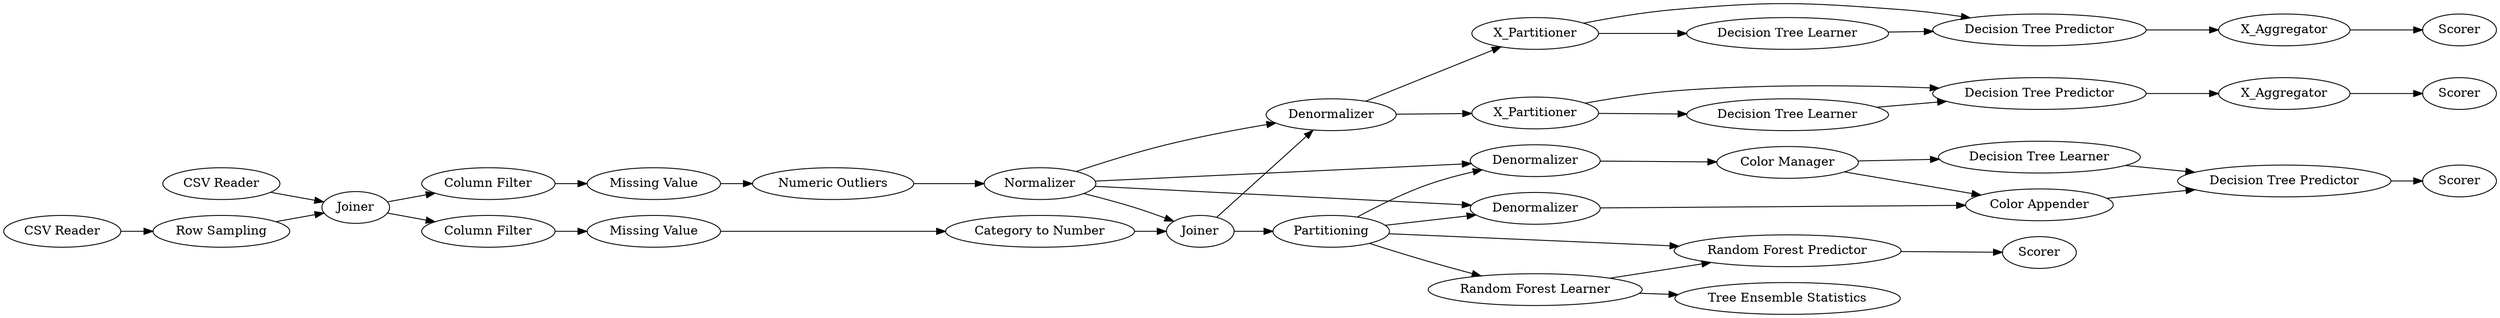 digraph {
	1 [label="CSV Reader"]
	3 [label="CSV Reader"]
	4 [label="Missing Value"]
	5 [label="Missing Value"]
	7 [label="Category to Number"]
	8 [label="Numeric Outliers"]
	9 [label=Normalizer]
	12 [label=Partitioning]
	13 [label="Color Manager"]
	14 [label="Color Appender"]
	15 [label="Decision Tree Learner"]
	16 [label="Decision Tree Predictor"]
	17 [label=Denormalizer]
	19 [label=Scorer]
	25 [label=Joiner]
	26 [label=Denormalizer]
	67 [label=X_Partitioner]
	68 [label=X_Aggregator]
	69 [label="Decision Tree Learner"]
	70 [label="Decision Tree Predictor"]
	71 [label=Scorer]
	72 [label=Denormalizer]
	75 [label="Random Forest Learner"]
	76 [label="Random Forest Predictor"]
	77 [label="Tree Ensemble Statistics"]
	78 [label=Scorer]
	79 [label=X_Partitioner]
	80 [label=X_Aggregator]
	81 [label="Decision Tree Learner"]
	82 [label="Decision Tree Predictor"]
	83 [label=Scorer]
	88 [label="Row Sampling"]
	89 [label="Column Filter"]
	90 [label="Column Filter"]
	91 [label=Joiner]
	1 -> 88
	3 -> 91
	4 -> 7
	5 -> 8
	7 -> 25
	8 -> 9
	9 -> 25
	9 -> 26
	9 -> 17
	9 -> 72
	12 -> 76
	12 -> 75
	12 -> 26
	12 -> 17
	13 -> 15
	13 -> 14
	14 -> 16
	15 -> 16
	16 -> 19
	17 -> 13
	25 -> 12
	25 -> 72
	26 -> 14
	67 -> 70
	67 -> 69
	68 -> 71
	69 -> 70
	70 -> 68
	72 -> 79
	72 -> 67
	75 -> 77
	75 -> 76
	76 -> 78
	79 -> 82
	79 -> 81
	80 -> 83
	81 -> 82
	82 -> 80
	88 -> 91
	89 -> 4
	90 -> 5
	91 -> 89
	91 -> 90
	rankdir=LR
}
